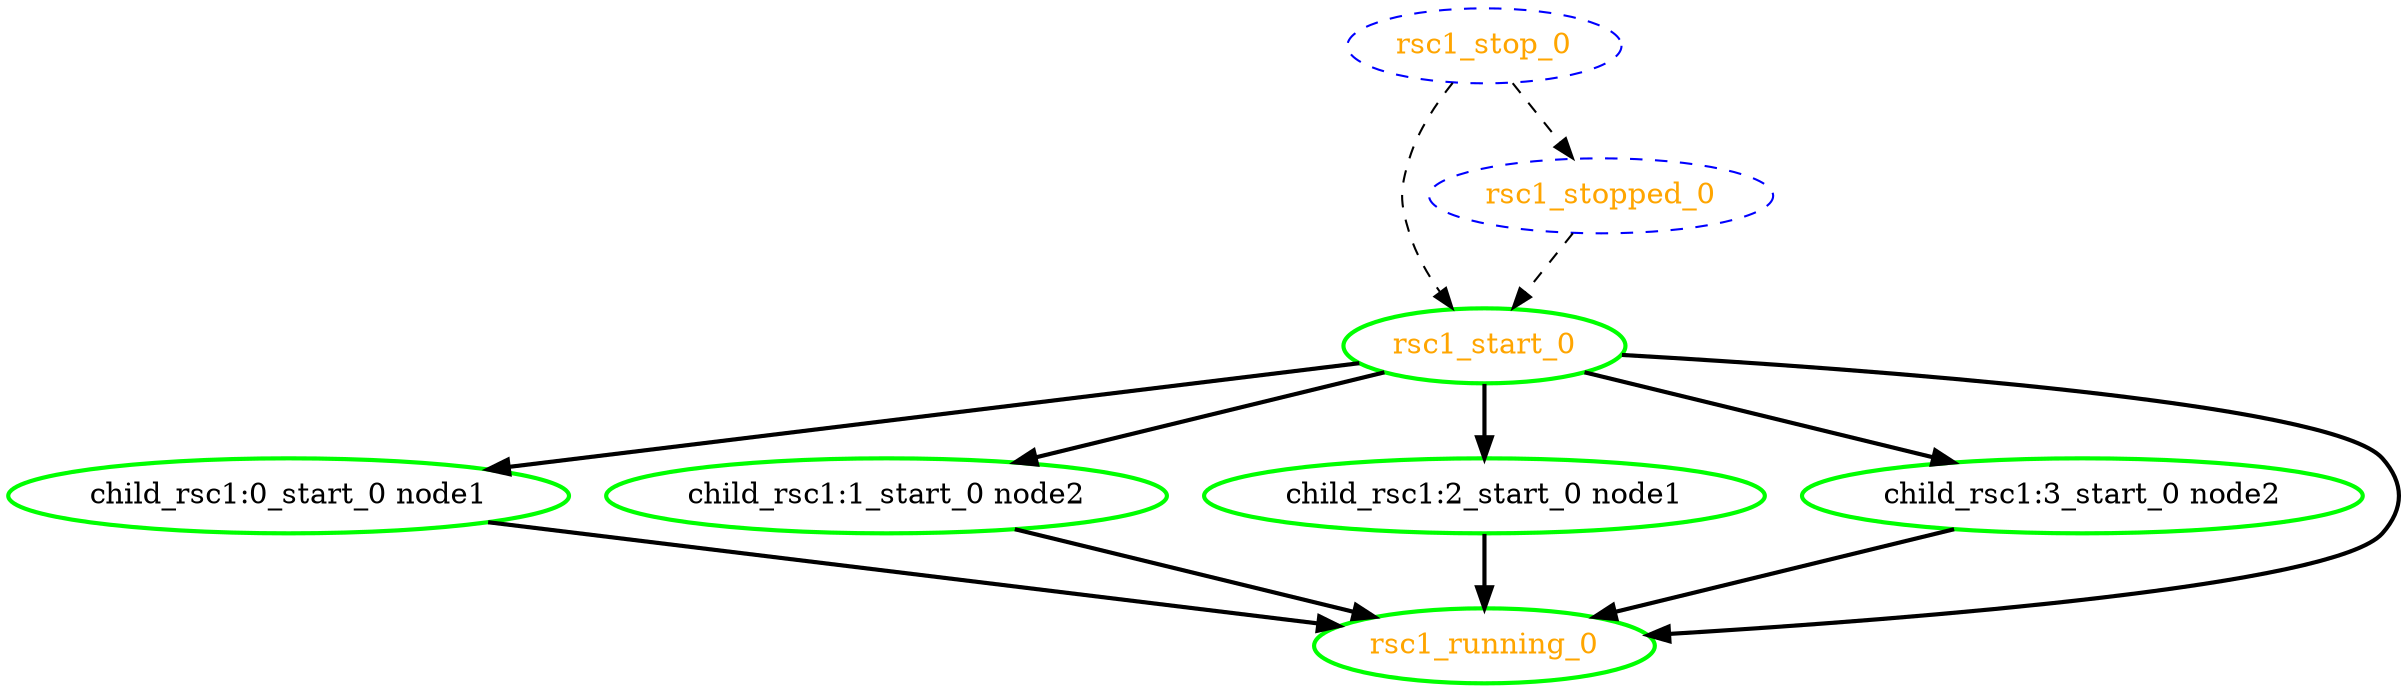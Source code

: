 digraph "g" {
	size = "30,30"
"child_rsc1:0_start_0 node1" [ style=bold color="green" fontcolor="black" ]
"child_rsc1:1_start_0 node2" [ style=bold color="green" fontcolor="black" ]
"child_rsc1:2_start_0 node1" [ style=bold color="green" fontcolor="black" ]
"child_rsc1:3_start_0 node2" [ style=bold color="green" fontcolor="black" ]
"rsc1_start_0" [ style=bold color="green" fontcolor="orange" ]
"rsc1_running_0" [ style=bold color="green" fontcolor="orange" ]
"rsc1_stop_0" [ style="dashed" color="blue" fontcolor="orange" ]
"rsc1_stopped_0" [ style="dashed" color="blue" fontcolor="orange" ]
"rsc1_start_0" -> "child_rsc1:0_start_0 node1" [ style = bold]
"rsc1_start_0" -> "child_rsc1:1_start_0 node2" [ style = bold]
"rsc1_start_0" -> "child_rsc1:2_start_0 node1" [ style = bold]
"rsc1_start_0" -> "child_rsc1:3_start_0 node2" [ style = bold]
"rsc1_stop_0" -> "rsc1_start_0" [ style = dashed]
"rsc1_stopped_0" -> "rsc1_start_0" [ style = dashed]
"child_rsc1:0_start_0 node1" -> "rsc1_running_0" [ style = bold]
"child_rsc1:1_start_0 node2" -> "rsc1_running_0" [ style = bold]
"child_rsc1:2_start_0 node1" -> "rsc1_running_0" [ style = bold]
"child_rsc1:3_start_0 node2" -> "rsc1_running_0" [ style = bold]
"rsc1_start_0" -> "rsc1_running_0" [ style = bold]
"rsc1_stop_0" -> "rsc1_stopped_0" [ style = dashed]
}
